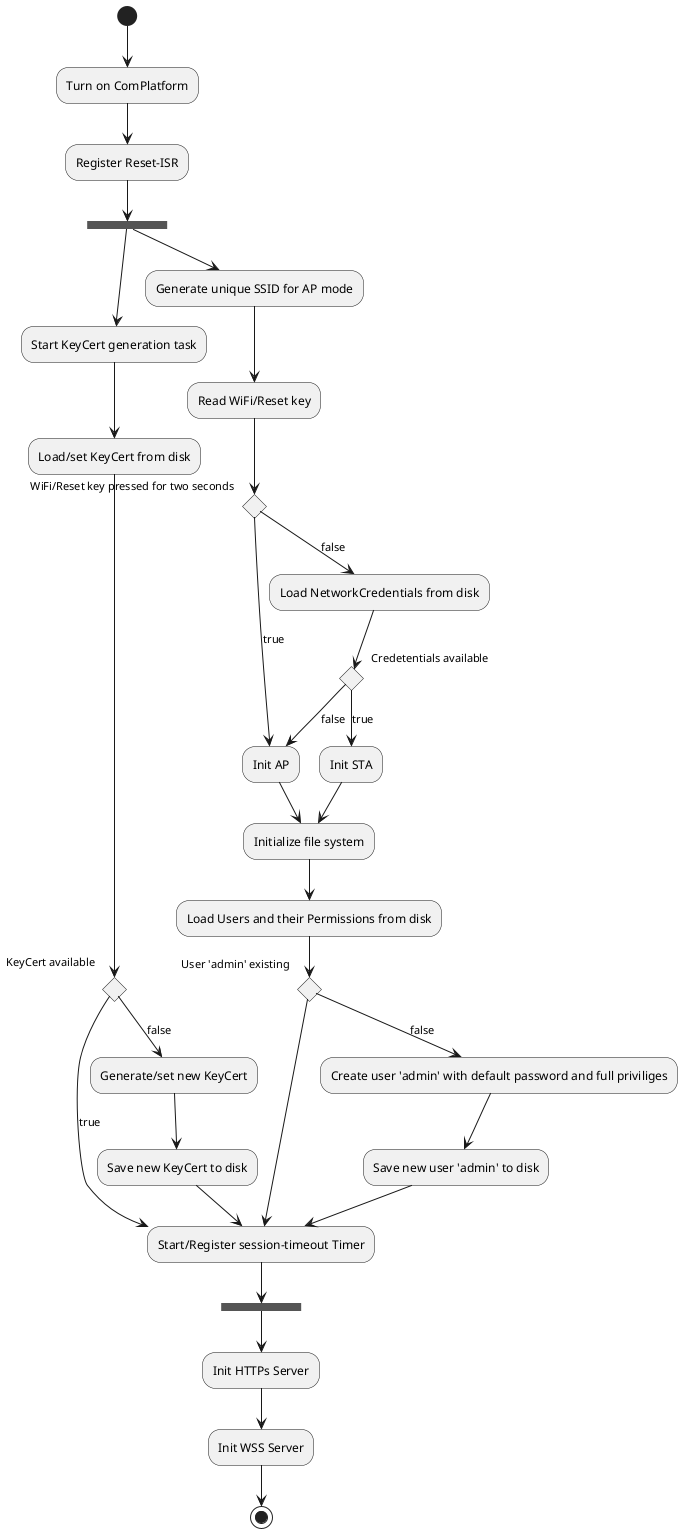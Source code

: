 @startuml
(*) --> "Turn on ComPlatform"
--> "Register Reset-ISR"
--> === S1 ===
--> "Start KeyCert generation task"
--> "Load/set KeyCert from disk"

if "KeyCert available" then
    --> [true] "Start/Register session-timeout Timer"
else 
    --> [false] "Generate/set new KeyCert"
    --> "Save new KeyCert to disk"
    --> "Start/Register session-timeout Timer"
endif

=== S1 === --> "Generate unique SSID for AP mode"
--> "Read WiFi/Reset key"

if "WiFi/Reset key pressed for two seconds" then
    --> [true] "Init AP" as initap
else
    --> [false] "Load NetworkCredentials from disk"
    if "Credetentials available" then
        --> [true] "Init STA"
        --> "Initialize file system"
else 
        --> [false] initap
endif

--> "Initialize file system"
--> "Load Users and their Permissions from disk"

if "User 'admin' existing" then
    --> "Start/Register session-timeout Timer"
else
    --> [false] "Create user 'admin' with default password and full priviliges"
    --> "Save new user 'admin' to disk"
endif

--> "Start/Register session-timeout Timer"
--> === S2 ===
--> "Init HTTPs Server"
--> "Init WSS Server"
--> (*)
@enduml
